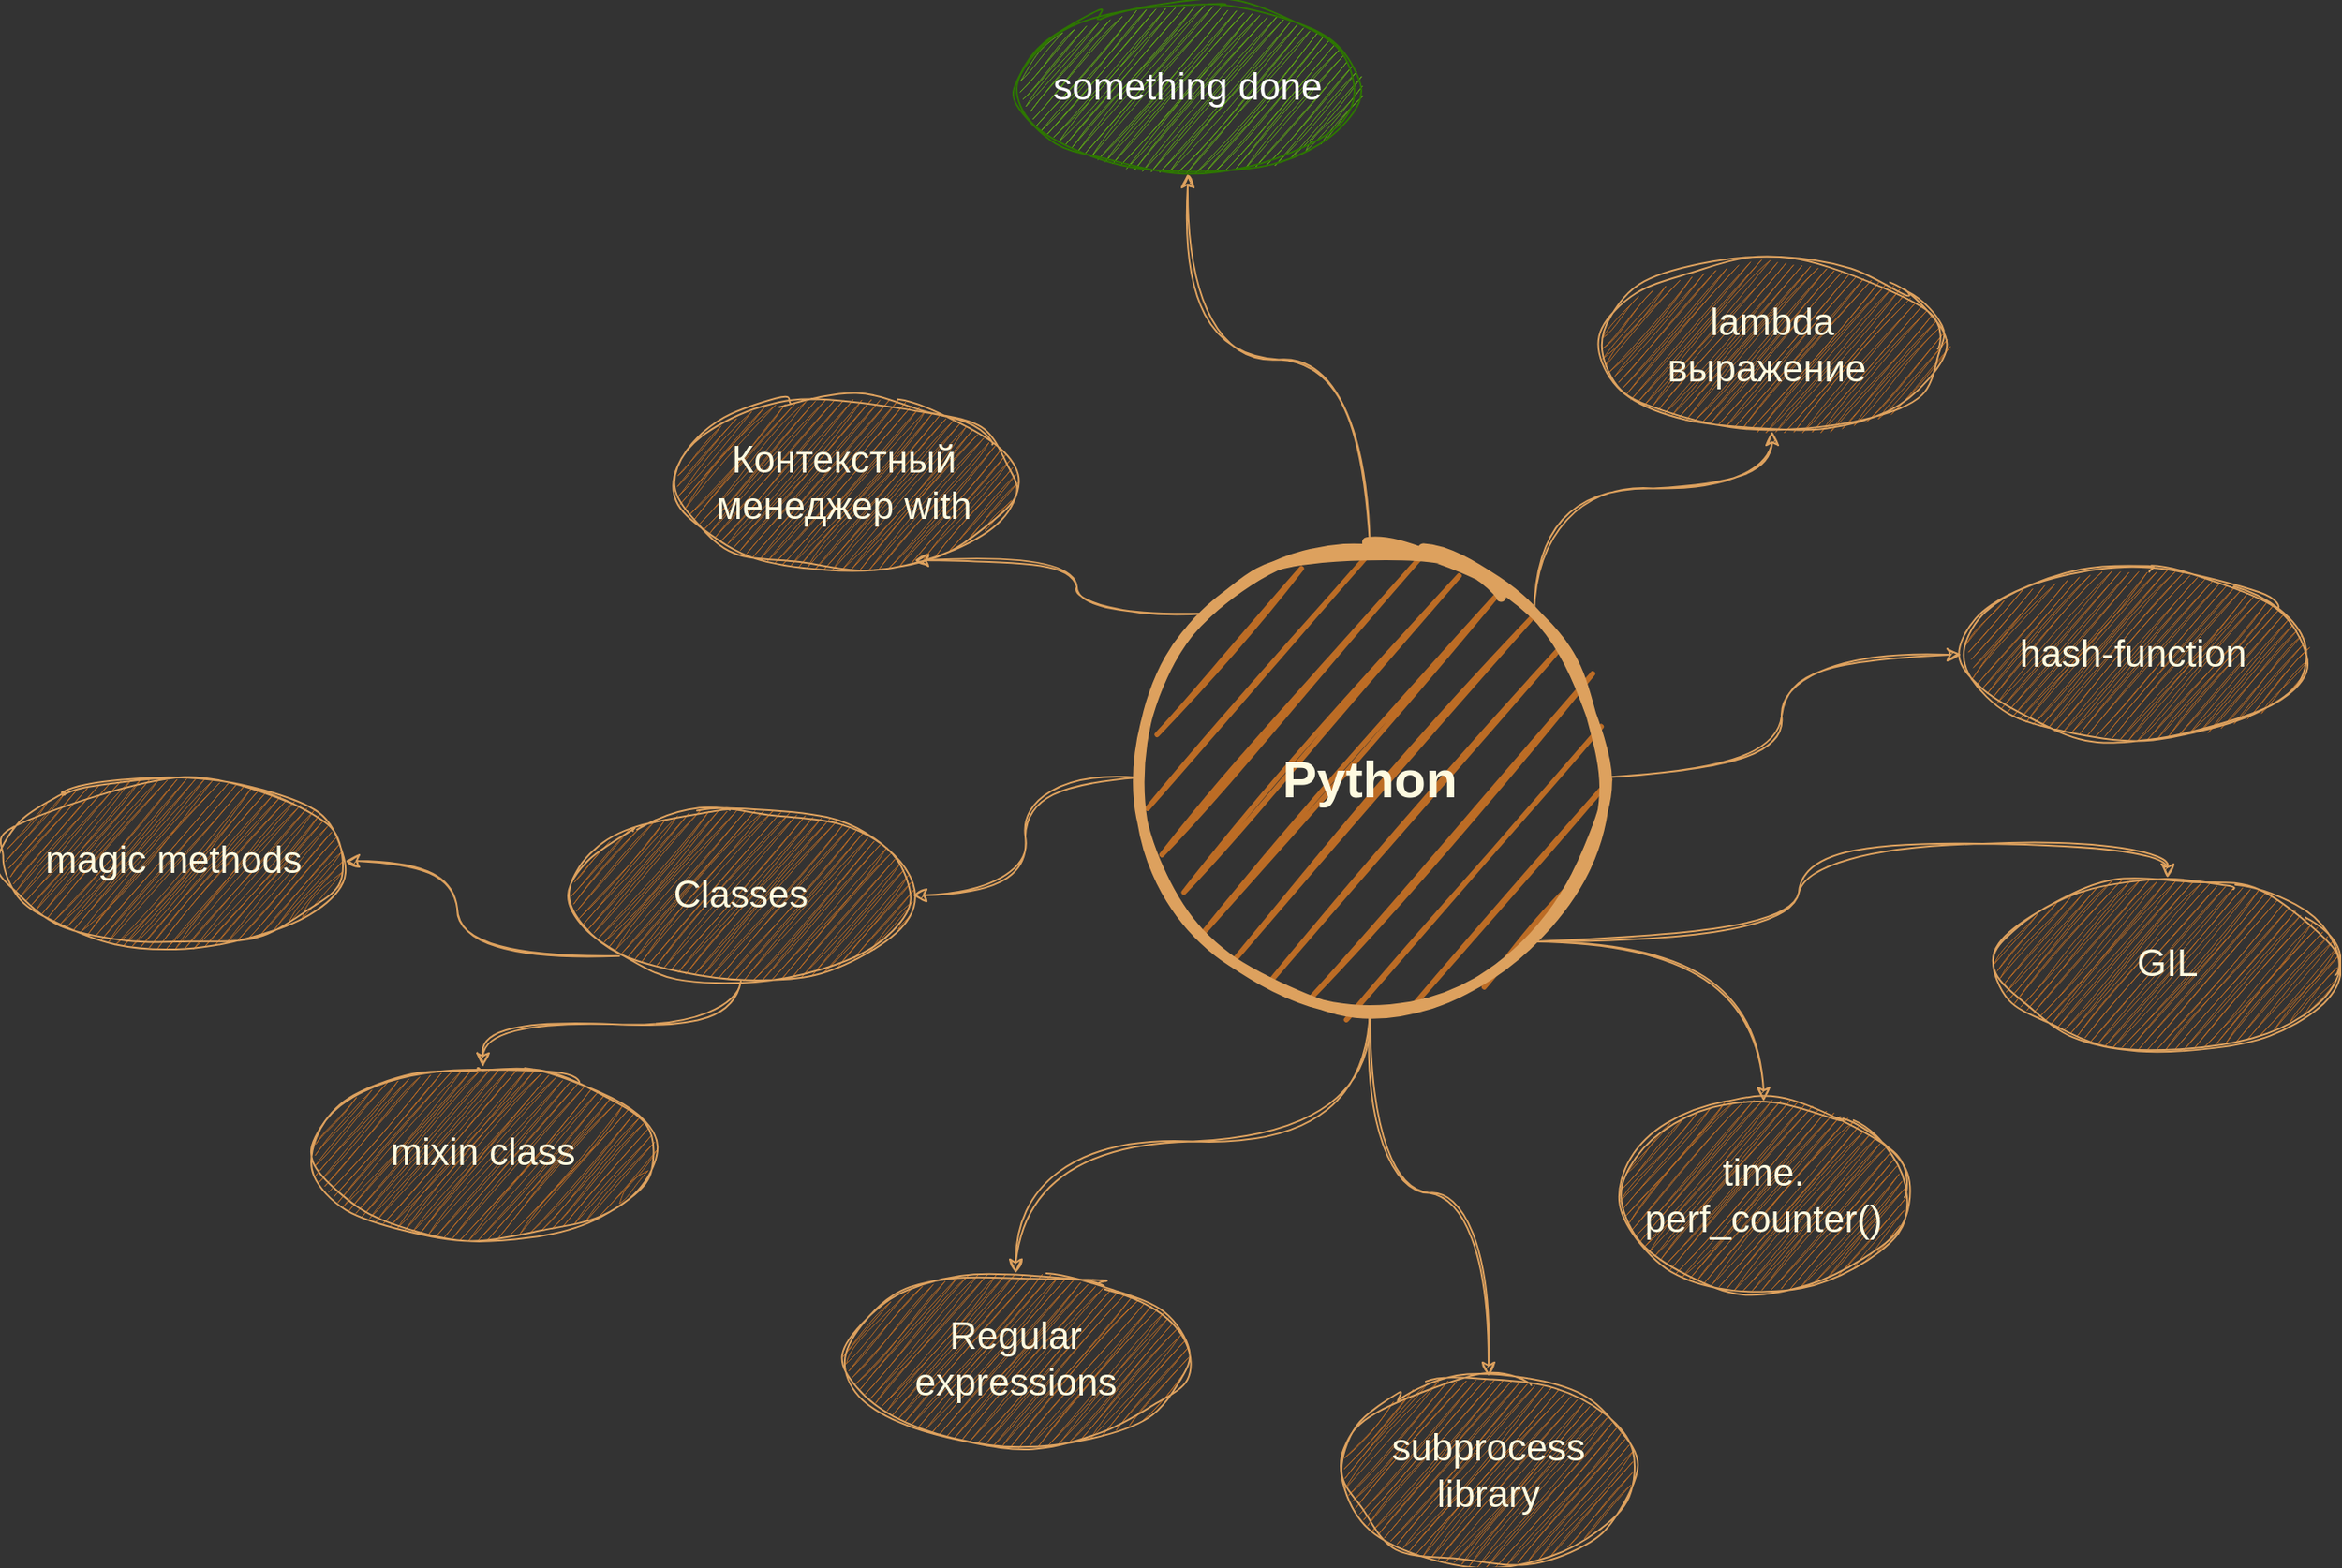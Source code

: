 <mxfile version="20.8.10" type="github" pages="4">
  <diagram id="6a731a19-8d31-9384-78a2-239565b7b9f0" name="python">
    <mxGraphModel dx="2784" dy="1253" grid="1" gridSize="10" guides="1" tooltips="1" connect="1" arrows="1" fold="1" page="1" pageScale="1" pageWidth="1169" pageHeight="827" background="#333333" math="0" shadow="0">
      <root>
        <mxCell id="0" />
        <mxCell id="1" parent="0" />
        <mxCell id="t2X0DrTstsg6XFiXFbpI-1545" style="edgeStyle=orthogonalEdgeStyle;curved=1;orthogonalLoop=1;jettySize=auto;html=1;exitX=0;exitY=0;exitDx=0;exitDy=0;entryX=0.705;entryY=0.95;entryDx=0;entryDy=0;entryPerimeter=0;fontSize=15;noJump=0;orthogonal=0;enumerate=0;comic=0;sketch=1;curveFitting=1;jiggle=2;labelBackgroundColor=none;strokeColor=#DDA15E;fontColor=default;rounded=1;" parent="1" source="1515" target="t2X0DrTstsg6XFiXFbpI-1542" edge="1">
          <mxGeometry relative="1" as="geometry" />
        </mxCell>
        <mxCell id="c7le4wKB3iBJxSRhdmh8-1516" style="edgeStyle=orthogonalEdgeStyle;hachureGap=4;orthogonalLoop=1;jettySize=auto;html=1;exitX=1;exitY=0;exitDx=0;exitDy=0;entryX=0.5;entryY=1;entryDx=0;entryDy=0;fontFamily=Helvetica;fontSource=https%3A%2F%2Ffonts.googleapis.com%2Fcss%3Ffamily%3DArchitects%2BDaughter;fontSize=15;labelBackgroundColor=none;strokeColor=#DDA15E;comic=0;sketch=1;curveFitting=1;jiggle=2;jumpStyle=none;curved=1;" parent="1" source="1515" target="c7le4wKB3iBJxSRhdmh8-1515" edge="1">
          <mxGeometry relative="1" as="geometry" />
        </mxCell>
        <mxCell id="PaabfIdJftbmH68zTx68-1517" style="edgeStyle=orthogonalEdgeStyle;sketch=1;hachureGap=4;jiggle=2;curveFitting=1;orthogonalLoop=1;jettySize=auto;html=1;entryX=0.5;entryY=1;entryDx=0;entryDy=0;fontFamily=Helvetica;fontSource=https%3A%2F%2Ffonts.googleapis.com%2Fcss%3Ffamily%3DArchitects%2BDaughter;fontSize=15;labelBackgroundColor=none;strokeColor=#DDA15E;comic=0;curved=1;" parent="1" source="1515" target="PaabfIdJftbmH68zTx68-1516" edge="1">
          <mxGeometry relative="1" as="geometry" />
        </mxCell>
        <mxCell id="PaabfIdJftbmH68zTx68-1518" style="edgeStyle=orthogonalEdgeStyle;curved=1;sketch=1;hachureGap=4;jiggle=2;curveFitting=1;orthogonalLoop=1;jettySize=auto;html=1;entryX=0;entryY=0.5;entryDx=0;entryDy=0;fontFamily=Helvetica;fontSource=https%3A%2F%2Ffonts.googleapis.com%2Fcss%3Ffamily%3DArchitects%2BDaughter;fontSize=15;labelBackgroundColor=none;strokeColor=#DDA15E;comic=0;" parent="1" source="1515" target="PaabfIdJftbmH68zTx68-1515" edge="1">
          <mxGeometry relative="1" as="geometry" />
        </mxCell>
        <mxCell id="npzpAPvgO0e5XxcKYw4n-1516" style="edgeStyle=orthogonalEdgeStyle;sketch=1;hachureGap=4;jiggle=2;curveFitting=1;orthogonalLoop=1;jettySize=auto;html=1;fontFamily=Helvetica;fontSource=https%3A%2F%2Ffonts.googleapis.com%2Fcss%3Ffamily%3DArchitects%2BDaughter;fontSize=15;labelBackgroundColor=none;strokeColor=#DDA15E;comic=0;curved=1;exitX=0;exitY=1;exitDx=0;exitDy=0;" parent="1" source="npzpAPvgO0e5XxcKYw4n-1518" target="npzpAPvgO0e5XxcKYw4n-1515" edge="1">
          <mxGeometry relative="1" as="geometry" />
        </mxCell>
        <mxCell id="npzpAPvgO0e5XxcKYw4n-1520" style="edgeStyle=orthogonalEdgeStyle;curved=1;sketch=1;hachureGap=4;jiggle=2;curveFitting=1;orthogonalLoop=1;jettySize=auto;html=1;entryX=1;entryY=0.5;entryDx=0;entryDy=0;fontFamily=Helvetica;fontSource=https%3A%2F%2Ffonts.googleapis.com%2Fcss%3Ffamily%3DArchitects%2BDaughter;fontSize=15;labelBackgroundColor=none;strokeColor=#DDA15E;comic=0;" parent="1" source="1515" target="npzpAPvgO0e5XxcKYw4n-1518" edge="1">
          <mxGeometry relative="1" as="geometry" />
        </mxCell>
        <mxCell id="MczSHJPnNrAb6eK8ejcG-1516" style="edgeStyle=orthogonalEdgeStyle;curved=1;sketch=1;hachureGap=4;jiggle=2;curveFitting=1;orthogonalLoop=1;jettySize=auto;html=1;entryX=0.5;entryY=0;entryDx=0;entryDy=0;fontFamily=Helvetica;fontSource=https%3A%2F%2Ffonts.googleapis.com%2Fcss%3Ffamily%3DArchitects%2BDaughter;fontSize=15;labelBackgroundColor=none;strokeColor=#DDA15E;comic=0;exitX=1;exitY=1;exitDx=0;exitDy=0;" parent="1" source="1515" target="MczSHJPnNrAb6eK8ejcG-1515" edge="1">
          <mxGeometry relative="1" as="geometry" />
        </mxCell>
        <mxCell id="pestydlcux4_a-ojHWkT-1516" style="edgeStyle=orthogonalEdgeStyle;sketch=1;hachureGap=4;jiggle=2;curveFitting=1;orthogonalLoop=1;jettySize=auto;html=1;entryX=0.5;entryY=0;entryDx=0;entryDy=0;fontFamily=Helvetica;fontSource=https%3A%2F%2Ffonts.googleapis.com%2Fcss%3Ffamily%3DArchitects%2BDaughter;fontSize=15;labelBackgroundColor=none;strokeColor=#DDA15E;comic=0;curved=1;" parent="1" source="1515" target="pestydlcux4_a-ojHWkT-1515" edge="1">
          <mxGeometry relative="1" as="geometry" />
        </mxCell>
        <mxCell id="QK1if7JtRXtZ4Xd2S1FT-1516" style="edgeStyle=orthogonalEdgeStyle;sketch=1;hachureGap=4;jiggle=2;curveFitting=1;orthogonalLoop=1;jettySize=auto;html=1;entryX=0.5;entryY=0;entryDx=0;entryDy=0;fontFamily=Helvetica;fontSource=https%3A%2F%2Ffonts.googleapis.com%2Fcss%3Ffamily%3DArchitects%2BDaughter;fontSize=15;labelBackgroundColor=none;strokeColor=#DDA15E;comic=0;curved=1;exitX=1;exitY=1;exitDx=0;exitDy=0;" parent="1" source="1515" target="QK1if7JtRXtZ4Xd2S1FT-1515" edge="1">
          <mxGeometry relative="1" as="geometry" />
        </mxCell>
        <mxCell id="htPaXg5KPc207GMl2EFP-1516" style="edgeStyle=orthogonalEdgeStyle;sketch=1;hachureGap=4;jiggle=2;curveFitting=1;orthogonalLoop=1;jettySize=auto;html=1;entryX=0.5;entryY=0;entryDx=0;entryDy=0;fontFamily=Helvetica;fontSource=https%3A%2F%2Ffonts.googleapis.com%2Fcss%3Ffamily%3DArchitects%2BDaughter;fontSize=15;labelBackgroundColor=none;strokeColor=#DDA15E;comic=0;curved=1;" edge="1" parent="1" source="1515" target="htPaXg5KPc207GMl2EFP-1515">
          <mxGeometry relative="1" as="geometry" />
        </mxCell>
        <mxCell id="1515" value="Python" style="ellipse;whiteSpace=wrap;html=1;shadow=0;fontFamily=Helvetica;fontSize=30;fontColor=#FEFAE0;align=center;strokeColor=#DDA15E;strokeWidth=6;fillColor=#BC6C25;fontStyle=1;sketch=1;curveFitting=1;jiggle=2;labelBackgroundColor=none;rounded=1;" parent="1" vertex="1">
          <mxGeometry x="1041" y="686.5" width="270" height="270" as="geometry" />
        </mxCell>
        <mxCell id="t2X0DrTstsg6XFiXFbpI-1542" value="&lt;font style=&quot;font-size: 22px;&quot;&gt;Контекстный менеджер with&lt;/font&gt;" style="ellipse;whiteSpace=wrap;html=1;sketch=1;curveFitting=1;jiggle=2;fillColor=#BC6C25;strokeColor=#DDA15E;fontColor=#FEFAE0;labelBackgroundColor=none;rounded=1;" parent="1" vertex="1">
          <mxGeometry x="770" y="600" width="200" height="100" as="geometry" />
        </mxCell>
        <mxCell id="c7le4wKB3iBJxSRhdmh8-1515" value="&lt;font style=&quot;font-size: 22px;&quot;&gt;lambda выражение&amp;nbsp;&lt;/font&gt;" style="ellipse;whiteSpace=wrap;html=1;sketch=1;curveFitting=1;jiggle=2;fillColor=#BC6C25;strokeColor=#DDA15E;fontColor=#FEFAE0;labelBackgroundColor=none;rounded=1;" parent="1" vertex="1">
          <mxGeometry x="1310" y="520" width="200" height="100" as="geometry" />
        </mxCell>
        <mxCell id="PaabfIdJftbmH68zTx68-1515" value="&lt;font style=&quot;font-size: 22px;&quot;&gt;hash-function&lt;/font&gt;" style="ellipse;whiteSpace=wrap;html=1;sketch=1;curveFitting=1;jiggle=2;fillColor=#BC6C25;strokeColor=#DDA15E;fontColor=#FEFAE0;labelBackgroundColor=none;rounded=1;" parent="1" vertex="1">
          <mxGeometry x="1520" y="700" width="200" height="100" as="geometry" />
        </mxCell>
        <mxCell id="PaabfIdJftbmH68zTx68-1516" value="&lt;font style=&quot;font-size: 22px;&quot;&gt;something done&lt;/font&gt;" style="ellipse;whiteSpace=wrap;html=1;sketch=1;curveFitting=1;jiggle=2;fillColor=#60a917;strokeColor=#2D7600;fontColor=#ffffff;labelBackgroundColor=none;rounded=1;" parent="1" vertex="1">
          <mxGeometry x="970" y="370" width="200" height="100" as="geometry" />
        </mxCell>
        <mxCell id="npzpAPvgO0e5XxcKYw4n-1515" value="&lt;font style=&quot;font-size: 22px;&quot;&gt;magic methods&lt;/font&gt;" style="ellipse;whiteSpace=wrap;html=1;sketch=1;curveFitting=1;jiggle=2;fillColor=#BC6C25;strokeColor=#DDA15E;fontColor=#FEFAE0;labelBackgroundColor=none;rounded=1;" parent="1" vertex="1">
          <mxGeometry x="380" y="820" width="200" height="100" as="geometry" />
        </mxCell>
        <mxCell id="npzpAPvgO0e5XxcKYw4n-1517" value="&lt;font style=&quot;font-size: 22px;&quot;&gt;mixin class&lt;/font&gt;" style="ellipse;whiteSpace=wrap;html=1;sketch=1;curveFitting=1;jiggle=2;fillColor=#BC6C25;strokeColor=#DDA15E;fontColor=#FEFAE0;labelBackgroundColor=none;rounded=1;" parent="1" vertex="1">
          <mxGeometry x="560" y="990" width="200" height="100" as="geometry" />
        </mxCell>
        <mxCell id="npzpAPvgO0e5XxcKYw4n-1519" style="edgeStyle=orthogonalEdgeStyle;curved=1;sketch=1;hachureGap=4;jiggle=2;curveFitting=1;orthogonalLoop=1;jettySize=auto;html=1;fontFamily=Helvetica;fontSource=https%3A%2F%2Ffonts.googleapis.com%2Fcss%3Ffamily%3DArchitects%2BDaughter;fontSize=15;labelBackgroundColor=none;strokeColor=#DDA15E;comic=0;" parent="1" source="npzpAPvgO0e5XxcKYw4n-1518" target="npzpAPvgO0e5XxcKYw4n-1517" edge="1">
          <mxGeometry relative="1" as="geometry" />
        </mxCell>
        <mxCell id="npzpAPvgO0e5XxcKYw4n-1518" value="&lt;span style=&quot;font-size: 22px;&quot;&gt;Classes&lt;/span&gt;" style="ellipse;whiteSpace=wrap;html=1;sketch=1;curveFitting=1;jiggle=2;fillColor=#BC6C25;strokeColor=#DDA15E;fontColor=#FEFAE0;labelBackgroundColor=none;rounded=1;" parent="1" vertex="1">
          <mxGeometry x="710" y="840" width="200" height="100" as="geometry" />
        </mxCell>
        <mxCell id="MczSHJPnNrAb6eK8ejcG-1515" value="&lt;font style=&quot;font-size: 22px;&quot;&gt;GIL&lt;/font&gt;" style="ellipse;whiteSpace=wrap;html=1;sketch=1;curveFitting=1;jiggle=2;fillColor=#BC6C25;strokeColor=#DDA15E;fontColor=#FEFAE0;labelBackgroundColor=none;rounded=1;" parent="1" vertex="1">
          <mxGeometry x="1540" y="880" width="200" height="100" as="geometry" />
        </mxCell>
        <mxCell id="pestydlcux4_a-ojHWkT-1515" value="&lt;span style=&quot;font-size: 22px;&quot;&gt;Regular expressions&lt;/span&gt;" style="ellipse;whiteSpace=wrap;html=1;sketch=1;curveFitting=1;jiggle=2;fillColor=#BC6C25;strokeColor=#DDA15E;fontColor=#FEFAE0;labelBackgroundColor=none;rounded=1;" parent="1" vertex="1">
          <mxGeometry x="870" y="1110" width="200" height="100" as="geometry" />
        </mxCell>
        <mxCell id="QK1if7JtRXtZ4Xd2S1FT-1515" value="&lt;span style=&quot;font-size: 22px;&quot;&gt;time. perf_counter()&lt;/span&gt;" style="ellipse;whiteSpace=wrap;html=1;sketch=1;curveFitting=1;jiggle=2;fillColor=#BC6C25;strokeColor=#DDA15E;fontColor=#FEFAE0;labelBackgroundColor=none;rounded=1;" parent="1" vertex="1">
          <mxGeometry x="1320" y="1010" width="170" height="110" as="geometry" />
        </mxCell>
        <mxCell id="htPaXg5KPc207GMl2EFP-1515" value="&lt;span style=&quot;font-size: 22px;&quot;&gt;subprocess library&lt;/span&gt;" style="ellipse;whiteSpace=wrap;html=1;sketch=1;curveFitting=1;jiggle=2;fillColor=#BC6C25;strokeColor=#DDA15E;fontColor=#FEFAE0;labelBackgroundColor=none;rounded=1;" vertex="1" parent="1">
          <mxGeometry x="1160" y="1170" width="170" height="110" as="geometry" />
        </mxCell>
      </root>
    </mxGraphModel>
  </diagram>
  <diagram id="VGMzic9nb2gzW86kh3ij" name="git">
    <mxGraphModel dx="1729" dy="1027" grid="1" gridSize="10" guides="1" tooltips="1" connect="1" arrows="1" fold="1" page="1" pageScale="1" pageWidth="827" pageHeight="1169" math="0" shadow="0">
      <root>
        <mxCell id="0" />
        <mxCell id="1" parent="0" />
        <mxCell id="icHB4uj5OpsVNxAnB3C6-2" style="edgeStyle=orthogonalEdgeStyle;curved=1;sketch=1;hachureGap=4;jiggle=2;curveFitting=1;orthogonalLoop=1;jettySize=auto;html=1;entryX=0.5;entryY=1;entryDx=0;entryDy=0;fontFamily=Helvetica;fontSource=https%3A%2F%2Ffonts.googleapis.com%2Fcss%3Ffamily%3DArchitects%2BDaughter;fontSize=15;labelBackgroundColor=none;strokeColor=#DDA15E;comic=0;" edge="1" parent="1" source="WkvFb-eaqnw4B-3kMNMI-1" target="icHB4uj5OpsVNxAnB3C6-1">
          <mxGeometry relative="1" as="geometry" />
        </mxCell>
        <mxCell id="WkvFb-eaqnw4B-3kMNMI-1" value="git" style="ellipse;whiteSpace=wrap;html=1;shadow=0;fontFamily=Helvetica;fontSize=30;fontColor=#FEFAE0;align=center;strokeColor=#DDA15E;strokeWidth=6;fillColor=#BC6C25;fontStyle=1;sketch=1;curveFitting=1;jiggle=2;labelBackgroundColor=none;rounded=1;" vertex="1" parent="1">
          <mxGeometry x="1160" y="520" width="170" height="150" as="geometry" />
        </mxCell>
        <mxCell id="icHB4uj5OpsVNxAnB3C6-1" value="&lt;font style=&quot;font-size: 22px;&quot;&gt;git flow&lt;/font&gt;" style="ellipse;whiteSpace=wrap;html=1;sketch=1;curveFitting=1;jiggle=2;fillColor=#BC6C25;strokeColor=#DDA15E;fontColor=#FEFAE0;labelBackgroundColor=none;rounded=1;" vertex="1" parent="1">
          <mxGeometry x="1000" y="350" width="200" height="100" as="geometry" />
        </mxCell>
      </root>
    </mxGraphModel>
  </diagram>
  <diagram id="jlOcNhpq3oJwZM0nJ6CM" name="net">
    <mxGraphModel dx="2297" dy="1256" grid="1" gridSize="10" guides="1" tooltips="1" connect="1" arrows="1" fold="1" page="1" pageScale="1" pageWidth="827" pageHeight="1169" math="0" shadow="0">
      <root>
        <mxCell id="0" />
        <mxCell id="1" parent="0" />
        <mxCell id="J7faDndP0GDWmc4NfyrK-1" value="Net" style="ellipse;whiteSpace=wrap;html=1;shadow=0;fontFamily=Helvetica;fontSize=30;fontColor=#FEFAE0;align=center;strokeColor=#DDA15E;strokeWidth=6;fillColor=#BC6C25;fontStyle=1;sketch=1;curveFitting=1;jiggle=2;labelBackgroundColor=none;rounded=1;" vertex="1" parent="1">
          <mxGeometry x="1160" y="520" width="170" height="150" as="geometry" />
        </mxCell>
      </root>
    </mxGraphModel>
  </diagram>
  <diagram id="YUl9fII036PO3gUg8_UH" name="linux">
    <mxGraphModel dx="2688" dy="1413" grid="1" gridSize="10" guides="1" tooltips="1" connect="1" arrows="1" fold="1" page="1" pageScale="1" pageWidth="827" pageHeight="1169" math="0" shadow="0">
      <root>
        <mxCell id="0" />
        <mxCell id="1" parent="0" />
        <mxCell id="bPPDf1-742TZleziBxnt-1" value="Linux" style="ellipse;whiteSpace=wrap;html=1;shadow=0;fontFamily=Helvetica;fontSize=30;fontColor=#FEFAE0;align=center;strokeColor=#DDA15E;strokeWidth=6;fillColor=#BC6C25;fontStyle=1;sketch=1;curveFitting=1;jiggle=2;labelBackgroundColor=none;rounded=1;" vertex="1" parent="1">
          <mxGeometry x="1160" y="520" width="170" height="150" as="geometry" />
        </mxCell>
      </root>
    </mxGraphModel>
  </diagram>
</mxfile>
